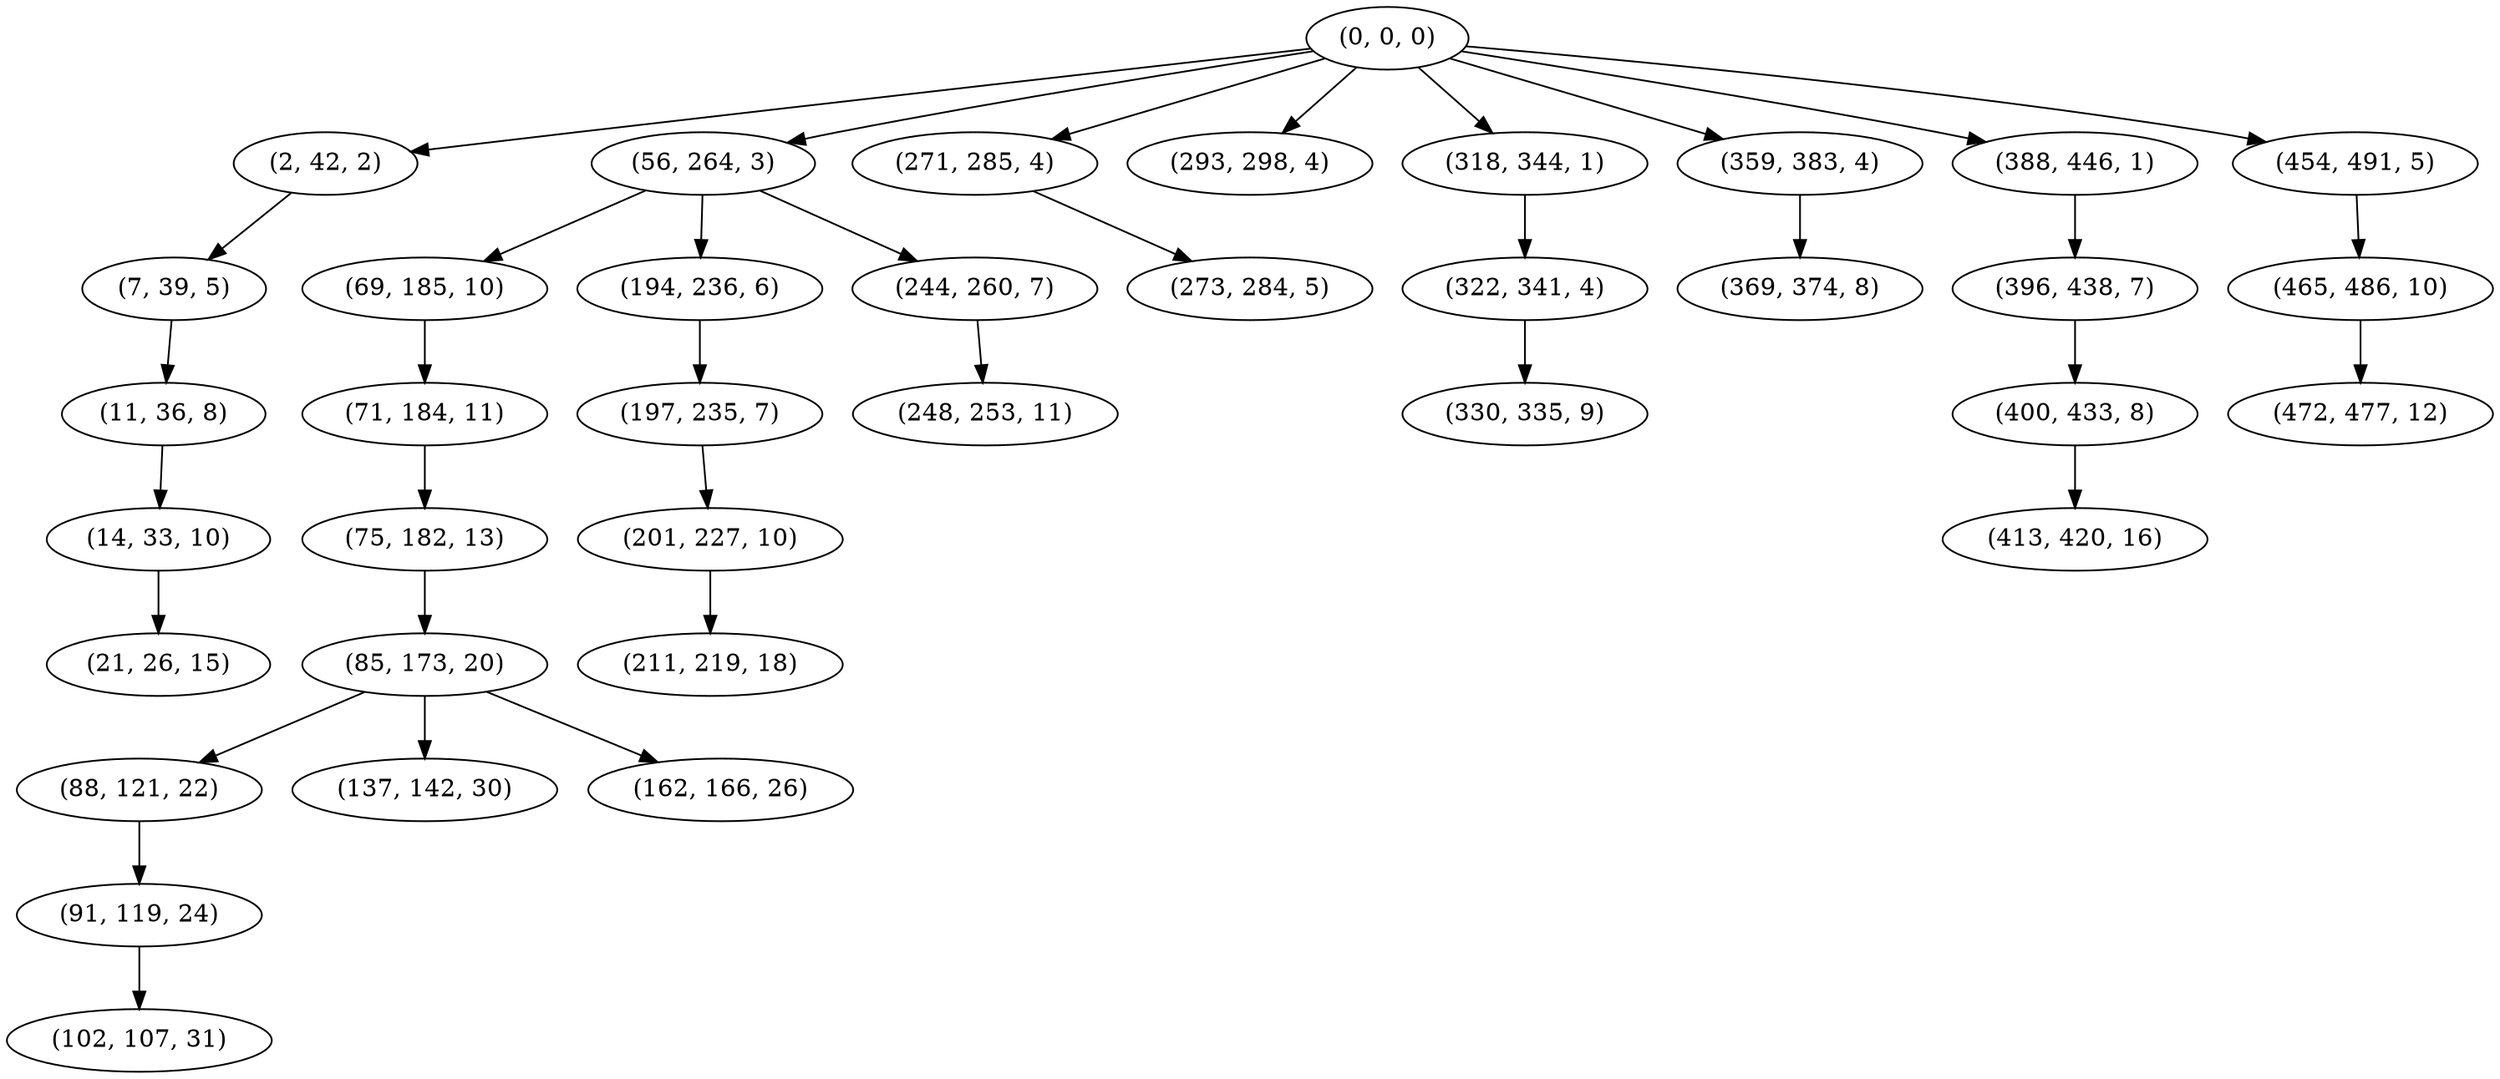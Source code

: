 digraph tree {
    "(0, 0, 0)";
    "(2, 42, 2)";
    "(7, 39, 5)";
    "(11, 36, 8)";
    "(14, 33, 10)";
    "(21, 26, 15)";
    "(56, 264, 3)";
    "(69, 185, 10)";
    "(71, 184, 11)";
    "(75, 182, 13)";
    "(85, 173, 20)";
    "(88, 121, 22)";
    "(91, 119, 24)";
    "(102, 107, 31)";
    "(137, 142, 30)";
    "(162, 166, 26)";
    "(194, 236, 6)";
    "(197, 235, 7)";
    "(201, 227, 10)";
    "(211, 219, 18)";
    "(244, 260, 7)";
    "(248, 253, 11)";
    "(271, 285, 4)";
    "(273, 284, 5)";
    "(293, 298, 4)";
    "(318, 344, 1)";
    "(322, 341, 4)";
    "(330, 335, 9)";
    "(359, 383, 4)";
    "(369, 374, 8)";
    "(388, 446, 1)";
    "(396, 438, 7)";
    "(400, 433, 8)";
    "(413, 420, 16)";
    "(454, 491, 5)";
    "(465, 486, 10)";
    "(472, 477, 12)";
    "(0, 0, 0)" -> "(2, 42, 2)";
    "(0, 0, 0)" -> "(56, 264, 3)";
    "(0, 0, 0)" -> "(271, 285, 4)";
    "(0, 0, 0)" -> "(293, 298, 4)";
    "(0, 0, 0)" -> "(318, 344, 1)";
    "(0, 0, 0)" -> "(359, 383, 4)";
    "(0, 0, 0)" -> "(388, 446, 1)";
    "(0, 0, 0)" -> "(454, 491, 5)";
    "(2, 42, 2)" -> "(7, 39, 5)";
    "(7, 39, 5)" -> "(11, 36, 8)";
    "(11, 36, 8)" -> "(14, 33, 10)";
    "(14, 33, 10)" -> "(21, 26, 15)";
    "(56, 264, 3)" -> "(69, 185, 10)";
    "(56, 264, 3)" -> "(194, 236, 6)";
    "(56, 264, 3)" -> "(244, 260, 7)";
    "(69, 185, 10)" -> "(71, 184, 11)";
    "(71, 184, 11)" -> "(75, 182, 13)";
    "(75, 182, 13)" -> "(85, 173, 20)";
    "(85, 173, 20)" -> "(88, 121, 22)";
    "(85, 173, 20)" -> "(137, 142, 30)";
    "(85, 173, 20)" -> "(162, 166, 26)";
    "(88, 121, 22)" -> "(91, 119, 24)";
    "(91, 119, 24)" -> "(102, 107, 31)";
    "(194, 236, 6)" -> "(197, 235, 7)";
    "(197, 235, 7)" -> "(201, 227, 10)";
    "(201, 227, 10)" -> "(211, 219, 18)";
    "(244, 260, 7)" -> "(248, 253, 11)";
    "(271, 285, 4)" -> "(273, 284, 5)";
    "(318, 344, 1)" -> "(322, 341, 4)";
    "(322, 341, 4)" -> "(330, 335, 9)";
    "(359, 383, 4)" -> "(369, 374, 8)";
    "(388, 446, 1)" -> "(396, 438, 7)";
    "(396, 438, 7)" -> "(400, 433, 8)";
    "(400, 433, 8)" -> "(413, 420, 16)";
    "(454, 491, 5)" -> "(465, 486, 10)";
    "(465, 486, 10)" -> "(472, 477, 12)";
}
